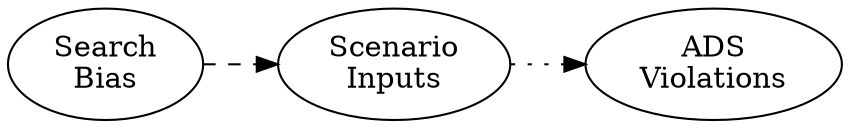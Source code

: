 digraph APS_DAG {
    rankdir=LR;

    "Search\nBias" -> "Scenario\nInputs"[style="dashed"];
    "Scenario\nInputs" -> "ADS\nViolations"[style="dotted"];
}